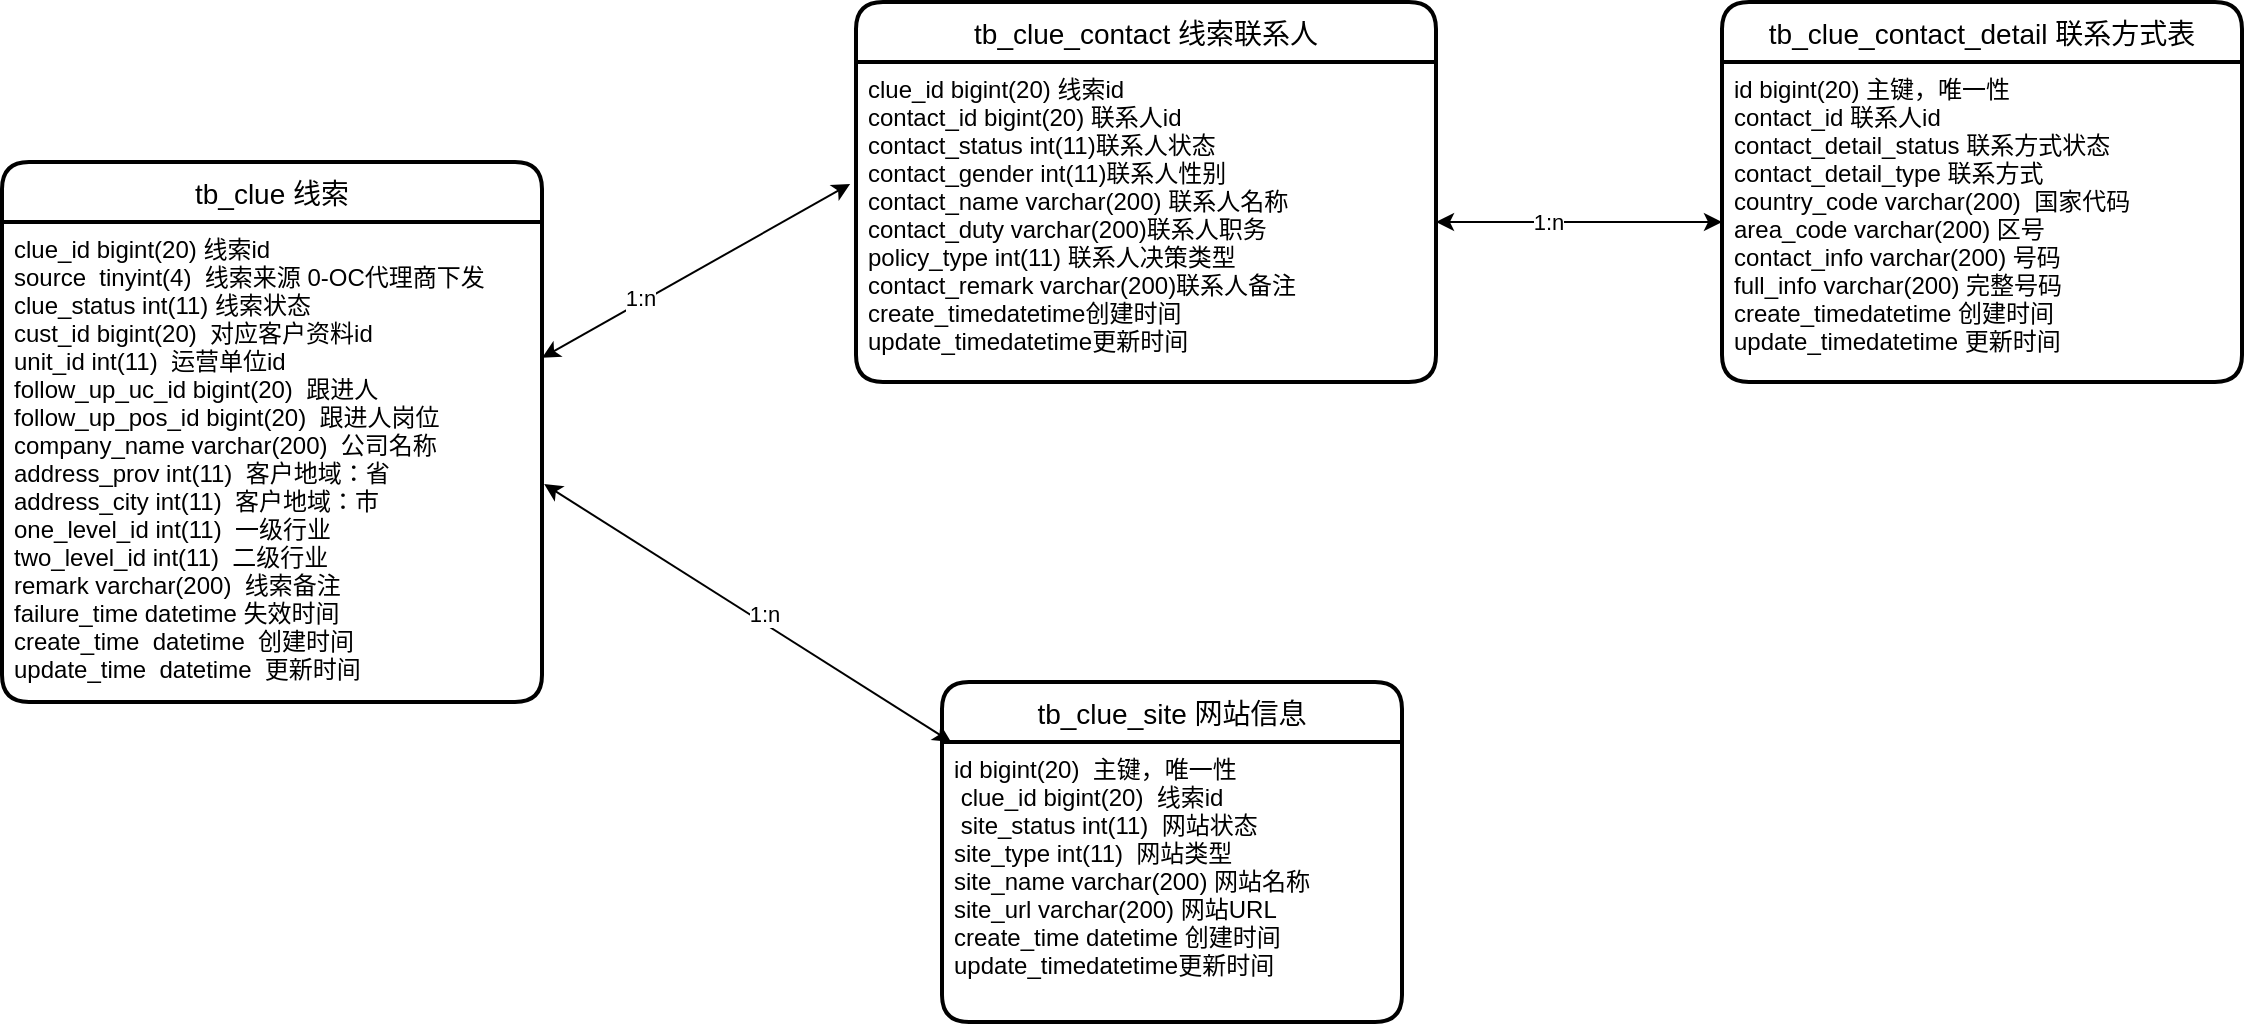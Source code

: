 <mxfile version="16.6.1" type="github"><diagram id="fA0Kx66Cm1zEdirwyByW" name="Page-1"><mxGraphModel dx="1312" dy="669" grid="1" gridSize="10" guides="1" tooltips="1" connect="1" arrows="1" fold="1" page="1" pageScale="1" pageWidth="827" pageHeight="1169" math="0" shadow="0"><root><mxCell id="0"/><mxCell id="1" parent="0"/><mxCell id="WUydjX_suHy-Dp7CMSoV-14" value="tb_clue 线索" style="swimlane;childLayout=stackLayout;horizontal=1;startSize=30;horizontalStack=0;rounded=1;fontSize=14;fontStyle=0;strokeWidth=2;resizeParent=0;resizeLast=1;shadow=0;dashed=0;align=center;" vertex="1" parent="1"><mxGeometry x="110" y="210" width="270" height="270" as="geometry"/></mxCell><mxCell id="WUydjX_suHy-Dp7CMSoV-15" value="clue_id bigint(20) 线索id&#10;source  tinyint(4)  线索来源 0-OC代理商下发&#10;clue_status int(11) 线索状态&#10;cust_id bigint(20)  对应客户资料id&#10;unit_id int(11)  运营单位id&#10;follow_up_uc_id bigint(20)  跟进人&#10;follow_up_pos_id bigint(20)  跟进人岗位&#10;company_name varchar(200)  公司名称&#10;address_prov int(11)  客户地域：省&#10;address_city int(11)  客户地域：市&#10;one_level_id int(11)  一级行业&#10;two_level_id int(11)  二级行业&#10;remark varchar(200)  线索备注&#10;failure_time datetime 失效时间&#10;create_time  datetime  创建时间&#10;update_time  datetime  更新时间" style="align=left;strokeColor=none;fillColor=none;spacingLeft=4;fontSize=12;verticalAlign=top;resizable=0;rotatable=0;part=1;" vertex="1" parent="WUydjX_suHy-Dp7CMSoV-14"><mxGeometry y="30" width="270" height="240" as="geometry"/></mxCell><mxCell id="WUydjX_suHy-Dp7CMSoV-16" value="tb_clue_contact 线索联系人" style="swimlane;childLayout=stackLayout;horizontal=1;startSize=30;horizontalStack=0;rounded=1;fontSize=14;fontStyle=0;strokeWidth=2;resizeParent=0;resizeLast=1;shadow=0;dashed=0;align=center;" vertex="1" parent="1"><mxGeometry x="537" y="130" width="290" height="190" as="geometry"/></mxCell><mxCell id="WUydjX_suHy-Dp7CMSoV-17" value="clue_id bigint(20) 线索id&#10;contact_id bigint(20) 联系人id&#10;contact_status int(11)联系人状态&#10;contact_gender int(11)联系人性别&#10;contact_name varchar(200) 联系人名称&#10;contact_duty varchar(200)联系人职务&#10;policy_type int(11) 联系人决策类型&#10;contact_remark varchar(200)联系人备注&#10;create_timedatetime创建时间&#10;update_timedatetime更新时间" style="align=left;strokeColor=none;fillColor=none;spacingLeft=4;fontSize=12;verticalAlign=top;resizable=0;rotatable=0;part=1;" vertex="1" parent="WUydjX_suHy-Dp7CMSoV-16"><mxGeometry y="30" width="290" height="160" as="geometry"/></mxCell><mxCell id="WUydjX_suHy-Dp7CMSoV-19" value="tb_clue_contact_detail 联系方式表" style="swimlane;childLayout=stackLayout;horizontal=1;startSize=30;horizontalStack=0;rounded=1;fontSize=14;fontStyle=0;strokeWidth=2;resizeParent=0;resizeLast=1;shadow=0;dashed=0;align=center;" vertex="1" parent="1"><mxGeometry x="970" y="130" width="260" height="190" as="geometry"/></mxCell><mxCell id="WUydjX_suHy-Dp7CMSoV-20" value="id bigint(20) 主键，唯一性&#10;contact_id 联系人id&#10;contact_detail_status 联系方式状态&#10;contact_detail_type 联系方式&#10;country_code varchar(200)  国家代码&#10;area_code varchar(200) 区号&#10;contact_info varchar(200) 号码&#10;full_info varchar(200) 完整号码&#10;create_timedatetime 创建时间&#10;update_timedatetime 更新时间" style="align=left;strokeColor=none;fillColor=none;spacingLeft=4;fontSize=12;verticalAlign=top;resizable=0;rotatable=0;part=1;" vertex="1" parent="WUydjX_suHy-Dp7CMSoV-19"><mxGeometry y="30" width="260" height="160" as="geometry"/></mxCell><mxCell id="WUydjX_suHy-Dp7CMSoV-23" value="tb_clue_site 网站信息" style="swimlane;childLayout=stackLayout;horizontal=1;startSize=30;horizontalStack=0;rounded=1;fontSize=14;fontStyle=0;strokeWidth=2;resizeParent=0;resizeLast=1;shadow=0;dashed=0;align=center;" vertex="1" parent="1"><mxGeometry x="580" y="470" width="230" height="170" as="geometry"/></mxCell><mxCell id="WUydjX_suHy-Dp7CMSoV-24" value="id bigint(20)  主键，唯一性&#10; clue_id bigint(20)  线索id&#10; site_status int(11)  网站状态&#10;site_type int(11)  网站类型&#10;site_name varchar(200) 网站名称&#10;site_url varchar(200) 网站URL&#10;create_time datetime 创建时间&#10;update_timedatetime更新时间" style="align=left;strokeColor=none;fillColor=none;spacingLeft=4;fontSize=12;verticalAlign=top;resizable=0;rotatable=0;part=1;" vertex="1" parent="WUydjX_suHy-Dp7CMSoV-23"><mxGeometry y="30" width="230" height="140" as="geometry"/></mxCell><mxCell id="WUydjX_suHy-Dp7CMSoV-27" value="" style="endArrow=classic;startArrow=classic;html=1;rounded=0;exitX=1;exitY=0.283;exitDx=0;exitDy=0;exitPerimeter=0;entryX=-0.01;entryY=0.381;entryDx=0;entryDy=0;entryPerimeter=0;" edge="1" parent="1" source="WUydjX_suHy-Dp7CMSoV-15" target="WUydjX_suHy-Dp7CMSoV-17"><mxGeometry width="50" height="50" relative="1" as="geometry"><mxPoint x="680" y="410" as="sourcePoint"/><mxPoint x="730" y="360" as="targetPoint"/></mxGeometry></mxCell><mxCell id="WUydjX_suHy-Dp7CMSoV-28" value="1:n" style="edgeLabel;html=1;align=center;verticalAlign=middle;resizable=0;points=[];" vertex="1" connectable="0" parent="WUydjX_suHy-Dp7CMSoV-27"><mxGeometry x="-0.351" y="2" relative="1" as="geometry"><mxPoint as="offset"/></mxGeometry></mxCell><mxCell id="WUydjX_suHy-Dp7CMSoV-29" value="" style="endArrow=classic;startArrow=classic;html=1;rounded=0;entryX=1;entryY=0.5;entryDx=0;entryDy=0;" edge="1" parent="1" source="WUydjX_suHy-Dp7CMSoV-20" target="WUydjX_suHy-Dp7CMSoV-17"><mxGeometry width="50" height="50" relative="1" as="geometry"><mxPoint x="680" y="410" as="sourcePoint"/><mxPoint x="730" y="360" as="targetPoint"/></mxGeometry></mxCell><mxCell id="WUydjX_suHy-Dp7CMSoV-30" value="1:n" style="edgeLabel;html=1;align=center;verticalAlign=middle;resizable=0;points=[];" vertex="1" connectable="0" parent="WUydjX_suHy-Dp7CMSoV-29"><mxGeometry x="0.217" relative="1" as="geometry"><mxPoint as="offset"/></mxGeometry></mxCell><mxCell id="WUydjX_suHy-Dp7CMSoV-31" value="" style="endArrow=classic;startArrow=classic;html=1;rounded=0;exitX=1.004;exitY=0.546;exitDx=0;exitDy=0;exitPerimeter=0;" edge="1" parent="1" source="WUydjX_suHy-Dp7CMSoV-15" target="WUydjX_suHy-Dp7CMSoV-24"><mxGeometry width="50" height="50" relative="1" as="geometry"><mxPoint x="680" y="500" as="sourcePoint"/><mxPoint x="730" y="450" as="targetPoint"/></mxGeometry></mxCell><mxCell id="WUydjX_suHy-Dp7CMSoV-32" value="1:n" style="edgeLabel;html=1;align=center;verticalAlign=middle;resizable=0;points=[];" vertex="1" connectable="0" parent="WUydjX_suHy-Dp7CMSoV-31"><mxGeometry x="0.059" y="4" relative="1" as="geometry"><mxPoint as="offset"/></mxGeometry></mxCell></root></mxGraphModel></diagram></mxfile>